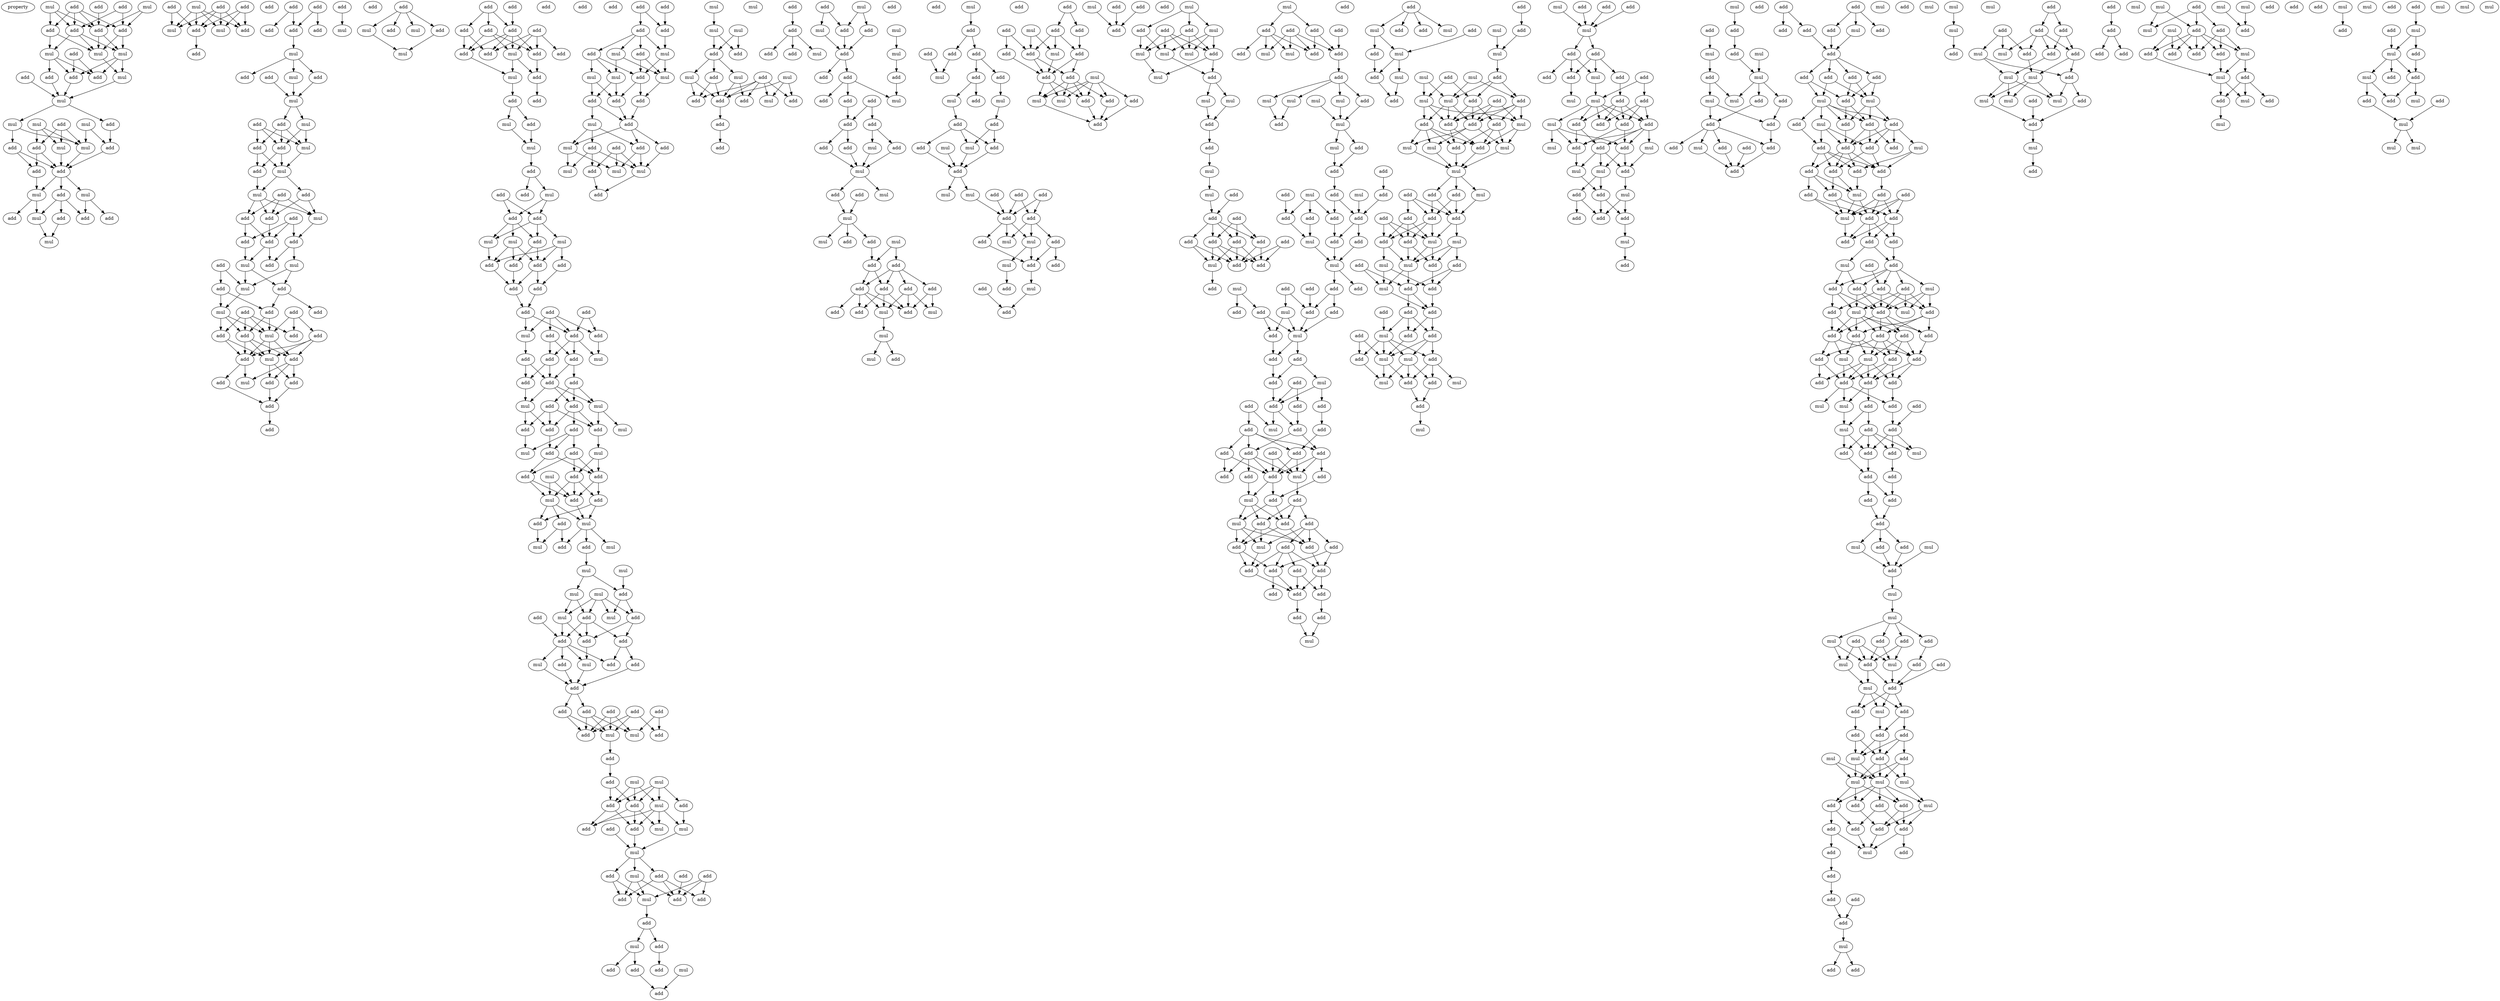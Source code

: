 digraph {
    node [fontcolor=black]
    property [mul=2,lf=1.8]
    0 [ label = add ];
    1 [ label = add ];
    2 [ label = add ];
    3 [ label = mul ];
    4 [ label = mul ];
    5 [ label = add ];
    6 [ label = add ];
    7 [ label = add ];
    8 [ label = add ];
    9 [ label = mul ];
    10 [ label = add ];
    11 [ label = mul ];
    12 [ label = mul ];
    13 [ label = add ];
    14 [ label = add ];
    15 [ label = mul ];
    16 [ label = add ];
    17 [ label = add ];
    18 [ label = mul ];
    19 [ label = mul ];
    20 [ label = mul ];
    21 [ label = add ];
    22 [ label = add ];
    23 [ label = mul ];
    24 [ label = add ];
    25 [ label = mul ];
    26 [ label = add ];
    27 [ label = mul ];
    28 [ label = add ];
    29 [ label = add ];
    30 [ label = add ];
    31 [ label = mul ];
    32 [ label = add ];
    33 [ label = mul ];
    34 [ label = mul ];
    35 [ label = add ];
    36 [ label = add ];
    37 [ label = add ];
    38 [ label = add ];
    39 [ label = mul ];
    40 [ label = mul ];
    41 [ label = add ];
    42 [ label = add ];
    43 [ label = add ];
    44 [ label = add ];
    45 [ label = add ];
    46 [ label = mul ];
    47 [ label = mul ];
    48 [ label = add ];
    49 [ label = add ];
    50 [ label = add ];
    51 [ label = add ];
    52 [ label = add ];
    53 [ label = add ];
    54 [ label = mul ];
    55 [ label = add ];
    56 [ label = add ];
    57 [ label = mul ];
    58 [ label = add ];
    59 [ label = add ];
    60 [ label = add ];
    61 [ label = mul ];
    62 [ label = add ];
    63 [ label = mul ];
    64 [ label = mul ];
    65 [ label = add ];
    66 [ label = add ];
    67 [ label = add ];
    68 [ label = add ];
    69 [ label = mul ];
    70 [ label = mul ];
    71 [ label = add ];
    72 [ label = mul ];
    73 [ label = add ];
    74 [ label = add ];
    75 [ label = add ];
    76 [ label = mul ];
    77 [ label = add ];
    78 [ label = add ];
    79 [ label = add ];
    80 [ label = add ];
    81 [ label = add ];
    82 [ label = mul ];
    83 [ label = mul ];
    84 [ label = add ];
    85 [ label = add ];
    86 [ label = mul ];
    87 [ label = add ];
    88 [ label = add ];
    89 [ label = add ];
    90 [ label = add ];
    91 [ label = add ];
    92 [ label = mul ];
    93 [ label = add ];
    94 [ label = add ];
    95 [ label = add ];
    96 [ label = add ];
    97 [ label = mul ];
    98 [ label = add ];
    99 [ label = mul ];
    100 [ label = add ];
    101 [ label = add ];
    102 [ label = add ];
    103 [ label = add ];
    104 [ label = add ];
    105 [ label = mul ];
    106 [ label = add ];
    107 [ label = add ];
    108 [ label = mul ];
    109 [ label = add ];
    110 [ label = add ];
    111 [ label = mul ];
    112 [ label = add ];
    113 [ label = mul ];
    114 [ label = add ];
    115 [ label = add ];
    116 [ label = add ];
    117 [ label = add ];
    118 [ label = add ];
    119 [ label = add ];
    120 [ label = mul ];
    121 [ label = add ];
    122 [ label = add ];
    123 [ label = add ];
    124 [ label = add ];
    125 [ label = add ];
    126 [ label = mul ];
    127 [ label = add ];
    128 [ label = add ];
    129 [ label = mul ];
    130 [ label = add ];
    131 [ label = mul ];
    132 [ label = add ];
    133 [ label = add ];
    134 [ label = add ];
    135 [ label = mul ];
    136 [ label = add ];
    137 [ label = add ];
    138 [ label = add ];
    139 [ label = mul ];
    140 [ label = mul ];
    141 [ label = add ];
    142 [ label = mul ];
    143 [ label = add ];
    144 [ label = add ];
    145 [ label = add ];
    146 [ label = add ];
    147 [ label = add ];
    148 [ label = add ];
    149 [ label = add ];
    150 [ label = add ];
    151 [ label = add ];
    152 [ label = add ];
    153 [ label = add ];
    154 [ label = mul ];
    155 [ label = add ];
    156 [ label = add ];
    157 [ label = add ];
    158 [ label = add ];
    159 [ label = mul ];
    160 [ label = add ];
    161 [ label = add ];
    162 [ label = add ];
    163 [ label = add ];
    164 [ label = mul ];
    165 [ label = add ];
    166 [ label = mul ];
    167 [ label = add ];
    168 [ label = mul ];
    169 [ label = add ];
    170 [ label = add ];
    171 [ label = add ];
    172 [ label = add ];
    173 [ label = mul ];
    174 [ label = add ];
    175 [ label = mul ];
    176 [ label = add ];
    177 [ label = add ];
    178 [ label = add ];
    179 [ label = mul ];
    180 [ label = mul ];
    181 [ label = add ];
    182 [ label = add ];
    183 [ label = add ];
    184 [ label = mul ];
    185 [ label = add ];
    186 [ label = add ];
    187 [ label = mul ];
    188 [ label = mul ];
    189 [ label = add ];
    190 [ label = mul ];
    191 [ label = mul ];
    192 [ label = mul ];
    193 [ label = mul ];
    194 [ label = add ];
    195 [ label = add ];
    196 [ label = add ];
    197 [ label = mul ];
    198 [ label = mul ];
    199 [ label = add ];
    200 [ label = add ];
    201 [ label = add ];
    202 [ label = add ];
    203 [ label = add ];
    204 [ label = add ];
    205 [ label = mul ];
    206 [ label = add ];
    207 [ label = mul ];
    208 [ label = add ];
    209 [ label = add ];
    210 [ label = add ];
    211 [ label = add ];
    212 [ label = add ];
    213 [ label = add ];
    214 [ label = add ];
    215 [ label = mul ];
    216 [ label = add ];
    217 [ label = mul ];
    218 [ label = add ];
    219 [ label = add ];
    220 [ label = mul ];
    221 [ label = mul ];
    222 [ label = mul ];
    223 [ label = add ];
    224 [ label = add ];
    225 [ label = add ];
    226 [ label = add ];
    227 [ label = mul ];
    228 [ label = add ];
    229 [ label = mul ];
    230 [ label = add ];
    231 [ label = mul ];
    232 [ label = add ];
    233 [ label = add ];
    234 [ label = mul ];
    235 [ label = add ];
    236 [ label = add ];
    237 [ label = mul ];
    238 [ label = add ];
    239 [ label = add ];
    240 [ label = add ];
    241 [ label = add ];
    242 [ label = add ];
    243 [ label = mul ];
    244 [ label = add ];
    245 [ label = add ];
    246 [ label = mul ];
    247 [ label = add ];
    248 [ label = add ];
    249 [ label = add ];
    250 [ label = add ];
    251 [ label = add ];
    252 [ label = add ];
    253 [ label = add ];
    254 [ label = add ];
    255 [ label = mul ];
    256 [ label = add ];
    257 [ label = add ];
    258 [ label = mul ];
    259 [ label = add ];
    260 [ label = mul ];
    261 [ label = mul ];
    262 [ label = mul ];
    263 [ label = add ];
    264 [ label = add ];
    265 [ label = add ];
    266 [ label = mul ];
    267 [ label = add ];
    268 [ label = add ];
    269 [ label = add ];
    270 [ label = mul ];
    271 [ label = add ];
    272 [ label = add ];
    273 [ label = add ];
    274 [ label = mul ];
    275 [ label = mul ];
    276 [ label = mul ];
    277 [ label = add ];
    278 [ label = mul ];
    279 [ label = mul ];
    280 [ label = mul ];
    281 [ label = mul ];
    282 [ label = add ];
    283 [ label = add ];
    284 [ label = add ];
    285 [ label = mul ];
    286 [ label = add ];
    287 [ label = mul ];
    288 [ label = mul ];
    289 [ label = mul ];
    290 [ label = add ];
    291 [ label = add ];
    292 [ label = add ];
    293 [ label = add ];
    294 [ label = add ];
    295 [ label = add ];
    296 [ label = add ];
    297 [ label = add ];
    298 [ label = add ];
    299 [ label = add ];
    300 [ label = mul ];
    301 [ label = mul ];
    302 [ label = add ];
    303 [ label = add ];
    304 [ label = add ];
    305 [ label = mul ];
    306 [ label = add ];
    307 [ label = mul ];
    308 [ label = add ];
    309 [ label = mul ];
    310 [ label = add ];
    311 [ label = add ];
    312 [ label = add ];
    313 [ label = mul ];
    314 [ label = add ];
    315 [ label = add ];
    316 [ label = add ];
    317 [ label = add ];
    318 [ label = add ];
    319 [ label = add ];
    320 [ label = mul ];
    321 [ label = add ];
    322 [ label = add ];
    323 [ label = mul ];
    324 [ label = add ];
    325 [ label = mul ];
    326 [ label = add ];
    327 [ label = add ];
    328 [ label = mul ];
    329 [ label = mul ];
    330 [ label = mul ];
    331 [ label = add ];
    332 [ label = add ];
    333 [ label = add ];
    334 [ label = add ];
    335 [ label = add ];
    336 [ label = add ];
    337 [ label = add ];
    338 [ label = add ];
    339 [ label = add ];
    340 [ label = mul ];
    341 [ label = add ];
    342 [ label = mul ];
    343 [ label = add ];
    344 [ label = mul ];
    345 [ label = mul ];
    346 [ label = add ];
    347 [ label = mul ];
    348 [ label = add ];
    349 [ label = add ];
    350 [ label = add ];
    351 [ label = add ];
    352 [ label = mul ];
    353 [ label = add ];
    354 [ label = add ];
    355 [ label = add ];
    356 [ label = mul ];
    357 [ label = mul ];
    358 [ label = add ];
    359 [ label = add ];
    360 [ label = mul ];
    361 [ label = add ];
    362 [ label = mul ];
    363 [ label = add ];
    364 [ label = add ];
    365 [ label = add ];
    366 [ label = mul ];
    367 [ label = add ];
    368 [ label = mul ];
    369 [ label = add ];
    370 [ label = add ];
    371 [ label = add ];
    372 [ label = add ];
    373 [ label = add ];
    374 [ label = add ];
    375 [ label = mul ];
    376 [ label = mul ];
    377 [ label = add ];
    378 [ label = mul ];
    379 [ label = add ];
    380 [ label = add ];
    381 [ label = add ];
    382 [ label = mul ];
    383 [ label = add ];
    384 [ label = add ];
    385 [ label = mul ];
    386 [ label = add ];
    387 [ label = add ];
    388 [ label = add ];
    389 [ label = add ];
    390 [ label = add ];
    391 [ label = add ];
    392 [ label = mul ];
    393 [ label = mul ];
    394 [ label = add ];
    395 [ label = add ];
    396 [ label = mul ];
    397 [ label = add ];
    398 [ label = add ];
    399 [ label = add ];
    400 [ label = mul ];
    401 [ label = add ];
    402 [ label = mul ];
    403 [ label = add ];
    404 [ label = add ];
    405 [ label = add ];
    406 [ label = add ];
    407 [ label = mul ];
    408 [ label = mul ];
    409 [ label = add ];
    410 [ label = add ];
    411 [ label = add ];
    412 [ label = mul ];
    413 [ label = add ];
    414 [ label = mul ];
    415 [ label = mul ];
    416 [ label = mul ];
    417 [ label = add ];
    418 [ label = mul ];
    419 [ label = mul ];
    420 [ label = add ];
    421 [ label = add ];
    422 [ label = mul ];
    423 [ label = mul ];
    424 [ label = add ];
    425 [ label = add ];
    426 [ label = add ];
    427 [ label = add ];
    428 [ label = add ];
    429 [ label = add ];
    430 [ label = add ];
    431 [ label = add ];
    432 [ label = mul ];
    433 [ label = add ];
    434 [ label = add ];
    435 [ label = add ];
    436 [ label = mul ];
    437 [ label = add ];
    438 [ label = add ];
    439 [ label = add ];
    440 [ label = add ];
    441 [ label = add ];
    442 [ label = add ];
    443 [ label = mul ];
    444 [ label = mul ];
    445 [ label = add ];
    446 [ label = add ];
    447 [ label = mul ];
    448 [ label = mul ];
    449 [ label = mul ];
    450 [ label = add ];
    451 [ label = mul ];
    452 [ label = mul ];
    453 [ label = add ];
    454 [ label = mul ];
    455 [ label = add ];
    456 [ label = add ];
    457 [ label = add ];
    458 [ label = mul ];
    459 [ label = add ];
    460 [ label = add ];
    461 [ label = mul ];
    462 [ label = add ];
    463 [ label = add ];
    464 [ label = add ];
    465 [ label = add ];
    466 [ label = add ];
    467 [ label = mul ];
    468 [ label = add ];
    469 [ label = add ];
    470 [ label = mul ];
    471 [ label = add ];
    472 [ label = add ];
    473 [ label = add ];
    474 [ label = mul ];
    475 [ label = add ];
    476 [ label = add ];
    477 [ label = add ];
    478 [ label = mul ];
    479 [ label = add ];
    480 [ label = add ];
    481 [ label = mul ];
    482 [ label = add ];
    483 [ label = add ];
    484 [ label = add ];
    485 [ label = add ];
    486 [ label = add ];
    487 [ label = mul ];
    488 [ label = add ];
    489 [ label = add ];
    490 [ label = add ];
    491 [ label = add ];
    492 [ label = mul ];
    493 [ label = add ];
    494 [ label = add ];
    495 [ label = add ];
    496 [ label = add ];
    497 [ label = add ];
    498 [ label = add ];
    499 [ label = add ];
    500 [ label = add ];
    501 [ label = add ];
    502 [ label = add ];
    503 [ label = add ];
    504 [ label = mul ];
    505 [ label = add ];
    506 [ label = add ];
    507 [ label = add ];
    508 [ label = mul ];
    509 [ label = add ];
    510 [ label = add ];
    511 [ label = add ];
    512 [ label = mul ];
    513 [ label = add ];
    514 [ label = add ];
    515 [ label = add ];
    516 [ label = mul ];
    517 [ label = add ];
    518 [ label = add ];
    519 [ label = add ];
    520 [ label = add ];
    521 [ label = add ];
    522 [ label = add ];
    523 [ label = add ];
    524 [ label = add ];
    525 [ label = add ];
    526 [ label = add ];
    527 [ label = mul ];
    528 [ label = add ];
    529 [ label = add ];
    530 [ label = mul ];
    531 [ label = add ];
    532 [ label = add ];
    533 [ label = add ];
    534 [ label = mul ];
    535 [ label = add ];
    536 [ label = mul ];
    537 [ label = mul ];
    538 [ label = add ];
    539 [ label = add ];
    540 [ label = mul ];
    541 [ label = add ];
    542 [ label = add ];
    543 [ label = mul ];
    544 [ label = add ];
    545 [ label = mul ];
    546 [ label = add ];
    547 [ label = mul ];
    548 [ label = add ];
    549 [ label = mul ];
    550 [ label = add ];
    551 [ label = mul ];
    552 [ label = add ];
    553 [ label = add ];
    554 [ label = add ];
    555 [ label = add ];
    556 [ label = mul ];
    557 [ label = add ];
    558 [ label = add ];
    559 [ label = mul ];
    560 [ label = mul ];
    561 [ label = add ];
    562 [ label = mul ];
    563 [ label = mul ];
    564 [ label = add ];
    565 [ label = add ];
    566 [ label = add ];
    567 [ label = mul ];
    568 [ label = add ];
    569 [ label = add ];
    570 [ label = add ];
    571 [ label = add ];
    572 [ label = mul ];
    573 [ label = mul ];
    574 [ label = add ];
    575 [ label = add ];
    576 [ label = add ];
    577 [ label = add ];
    578 [ label = mul ];
    579 [ label = add ];
    580 [ label = mul ];
    581 [ label = add ];
    582 [ label = add ];
    583 [ label = mul ];
    584 [ label = add ];
    585 [ label = add ];
    586 [ label = add ];
    587 [ label = add ];
    588 [ label = add ];
    589 [ label = add ];
    590 [ label = mul ];
    591 [ label = add ];
    592 [ label = add ];
    593 [ label = mul ];
    594 [ label = mul ];
    595 [ label = add ];
    596 [ label = mul ];
    597 [ label = mul ];
    598 [ label = add ];
    599 [ label = add ];
    600 [ label = mul ];
    601 [ label = add ];
    602 [ label = mul ];
    603 [ label = add ];
    604 [ label = add ];
    605 [ label = mul ];
    606 [ label = add ];
    607 [ label = add ];
    608 [ label = add ];
    609 [ label = add ];
    610 [ label = mul ];
    611 [ label = add ];
    612 [ label = add ];
    613 [ label = add ];
    614 [ label = mul ];
    615 [ label = add ];
    616 [ label = mul ];
    617 [ label = mul ];
    618 [ label = add ];
    619 [ label = add ];
    620 [ label = add ];
    621 [ label = add ];
    622 [ label = mul ];
    623 [ label = add ];
    624 [ label = add ];
    625 [ label = mul ];
    626 [ label = add ];
    627 [ label = mul ];
    628 [ label = mul ];
    629 [ label = add ];
    630 [ label = add ];
    631 [ label = mul ];
    632 [ label = add ];
    633 [ label = add ];
    634 [ label = add ];
    635 [ label = add ];
    636 [ label = mul ];
    637 [ label = mul ];
    638 [ label = add ];
    639 [ label = add ];
    640 [ label = add ];
    641 [ label = mul ];
    642 [ label = add ];
    643 [ label = mul ];
    644 [ label = add ];
    645 [ label = mul ];
    646 [ label = add ];
    647 [ label = mul ];
    648 [ label = mul ];
    649 [ label = add ];
    650 [ label = add ];
    651 [ label = add ];
    652 [ label = add ];
    653 [ label = mul ];
    654 [ label = add ];
    655 [ label = add ];
    656 [ label = add ];
    657 [ label = add ];
    658 [ label = add ];
    659 [ label = add ];
    660 [ label = add ];
    661 [ label = add ];
    662 [ label = add ];
    663 [ label = mul ];
    664 [ label = add ];
    665 [ label = add ];
    666 [ label = add ];
    667 [ label = add ];
    668 [ label = add ];
    669 [ label = add ];
    670 [ label = add ];
    671 [ label = mul ];
    672 [ label = add ];
    673 [ label = mul ];
    674 [ label = mul ];
    675 [ label = add ];
    676 [ label = add ];
    677 [ label = add ];
    678 [ label = add ];
    679 [ label = add ];
    680 [ label = add ];
    681 [ label = add ];
    682 [ label = mul ];
    683 [ label = add ];
    684 [ label = add ];
    685 [ label = add ];
    686 [ label = add ];
    687 [ label = add ];
    688 [ label = add ];
    689 [ label = add ];
    690 [ label = mul ];
    691 [ label = add ];
    692 [ label = add ];
    693 [ label = add ];
    694 [ label = mul ];
    695 [ label = add ];
    696 [ label = add ];
    697 [ label = add ];
    698 [ label = add ];
    699 [ label = add ];
    700 [ label = mul ];
    701 [ label = add ];
    702 [ label = add ];
    703 [ label = add ];
    704 [ label = mul ];
    705 [ label = add ];
    706 [ label = add ];
    707 [ label = mul ];
    708 [ label = add ];
    709 [ label = add ];
    710 [ label = mul ];
    711 [ label = add ];
    712 [ label = add ];
    713 [ label = add ];
    714 [ label = add ];
    715 [ label = add ];
    716 [ label = add ];
    717 [ label = mul ];
    718 [ label = mul ];
    719 [ label = add ];
    720 [ label = add ];
    721 [ label = add ];
    722 [ label = add ];
    723 [ label = add ];
    724 [ label = add ];
    725 [ label = add ];
    726 [ label = add ];
    727 [ label = add ];
    728 [ label = mul ];
    729 [ label = mul ];
    730 [ label = add ];
    731 [ label = add ];
    732 [ label = mul ];
    733 [ label = add ];
    734 [ label = mul ];
    735 [ label = add ];
    736 [ label = add ];
    737 [ label = add ];
    738 [ label = mul ];
    739 [ label = add ];
    740 [ label = add ];
    741 [ label = add ];
    742 [ label = add ];
    743 [ label = add ];
    744 [ label = add ];
    745 [ label = mul ];
    746 [ label = mul ];
    747 [ label = add ];
    748 [ label = add ];
    749 [ label = mul ];
    750 [ label = add ];
    751 [ label = mul ];
    752 [ label = add ];
    753 [ label = add ];
    754 [ label = add ];
    755 [ label = add ];
    756 [ label = mul ];
    757 [ label = add ];
    758 [ label = mul ];
    759 [ label = add ];
    760 [ label = add ];
    761 [ label = mul ];
    762 [ label = add ];
    763 [ label = mul ];
    764 [ label = add ];
    765 [ label = mul ];
    766 [ label = add ];
    767 [ label = add ];
    768 [ label = add ];
    769 [ label = add ];
    770 [ label = mul ];
    771 [ label = mul ];
    772 [ label = add ];
    773 [ label = add ];
    774 [ label = mul ];
    775 [ label = mul ];
    776 [ label = mul ];
    777 [ label = add ];
    778 [ label = add ];
    779 [ label = mul ];
    780 [ label = add ];
    781 [ label = add ];
    782 [ label = add ];
    783 [ label = add ];
    784 [ label = add ];
    785 [ label = add ];
    786 [ label = mul ];
    787 [ label = add ];
    788 [ label = add ];
    789 [ label = add ];
    790 [ label = add ];
    791 [ label = mul ];
    792 [ label = add ];
    793 [ label = mul ];
    794 [ label = add ];
    795 [ label = mul ];
    796 [ label = mul ];
    797 [ label = add ];
    798 [ label = mul ];
    799 [ label = add ];
    800 [ label = add ];
    801 [ label = add ];
    802 [ label = add ];
    803 [ label = add ];
    804 [ label = add ];
    805 [ label = add ];
    806 [ label = mul ];
    807 [ label = add ];
    808 [ label = mul ];
    809 [ label = add ];
    810 [ label = mul ];
    811 [ label = mul ];
    812 [ label = add ];
    813 [ label = add ];
    814 [ label = add ];
    815 [ label = mul ];
    816 [ label = mul ];
    817 [ label = mul ];
    818 [ label = add ];
    819 [ label = mul ];
    820 [ label = add ];
    821 [ label = add ];
    822 [ label = add ];
    823 [ label = add ];
    824 [ label = add ];
    825 [ label = mul ];
    826 [ label = mul ];
    827 [ label = add ];
    828 [ label = add ];
    829 [ label = mul ];
    830 [ label = mul ];
    831 [ label = add ];
    832 [ label = add ];
    833 [ label = add ];
    834 [ label = add ];
    835 [ label = mul ];
    836 [ label = add ];
    837 [ label = add ];
    838 [ label = mul ];
    839 [ label = mul ];
    840 [ label = mul ];
    841 [ label = add ];
    842 [ label = mul ];
    843 [ label = add ];
    844 [ label = mul ];
    845 [ label = add ];
    846 [ label = add ];
    847 [ label = add ];
    848 [ label = add ];
    849 [ label = mul ];
    850 [ label = add ];
    851 [ label = mul ];
    852 [ label = add ];
    853 [ label = add ];
    854 [ label = mul ];
    855 [ label = mul ];
    856 [ label = add ];
    857 [ label = mul ];
    858 [ label = add ];
    859 [ label = mul ];
    860 [ label = add ];
    861 [ label = add ];
    862 [ label = mul ];
    863 [ label = add ];
    864 [ label = add ];
    865 [ label = add ];
    866 [ label = mul ];
    867 [ label = mul ];
    868 [ label = mul ];
    869 [ label = mul ];
    870 [ label = mul ];
    0 -> 5 [ name = 0 ];
    0 -> 7 [ name = 1 ];
    1 -> 5 [ name = 2 ];
    1 -> 6 [ name = 3 ];
    1 -> 7 [ name = 4 ];
    1 -> 8 [ name = 5 ];
    2 -> 8 [ name = 6 ];
    3 -> 7 [ name = 7 ];
    3 -> 8 [ name = 8 ];
    4 -> 5 [ name = 9 ];
    4 -> 6 [ name = 10 ];
    4 -> 8 [ name = 11 ];
    5 -> 9 [ name = 12 ];
    5 -> 11 [ name = 13 ];
    5 -> 12 [ name = 14 ];
    6 -> 9 [ name = 15 ];
    6 -> 12 [ name = 16 ];
    7 -> 11 [ name = 17 ];
    7 -> 12 [ name = 18 ];
    8 -> 11 [ name = 19 ];
    8 -> 12 [ name = 20 ];
    9 -> 13 [ name = 21 ];
    9 -> 16 [ name = 22 ];
    9 -> 17 [ name = 23 ];
    10 -> 13 [ name = 24 ];
    10 -> 16 [ name = 25 ];
    11 -> 13 [ name = 26 ];
    11 -> 15 [ name = 27 ];
    11 -> 16 [ name = 28 ];
    12 -> 15 [ name = 29 ];
    14 -> 18 [ name = 30 ];
    15 -> 18 [ name = 31 ];
    16 -> 18 [ name = 32 ];
    17 -> 18 [ name = 33 ];
    18 -> 19 [ name = 34 ];
    18 -> 21 [ name = 35 ];
    19 -> 25 [ name = 36 ];
    19 -> 28 [ name = 37 ];
    20 -> 25 [ name = 38 ];
    20 -> 26 [ name = 39 ];
    20 -> 27 [ name = 40 ];
    21 -> 24 [ name = 41 ];
    22 -> 25 [ name = 42 ];
    22 -> 26 [ name = 43 ];
    22 -> 27 [ name = 44 ];
    23 -> 24 [ name = 45 ];
    23 -> 25 [ name = 46 ];
    24 -> 30 [ name = 47 ];
    25 -> 30 [ name = 48 ];
    26 -> 29 [ name = 49 ];
    26 -> 30 [ name = 50 ];
    27 -> 30 [ name = 51 ];
    28 -> 29 [ name = 52 ];
    28 -> 30 [ name = 53 ];
    29 -> 33 [ name = 54 ];
    30 -> 31 [ name = 55 ];
    30 -> 32 [ name = 56 ];
    30 -> 33 [ name = 57 ];
    31 -> 35 [ name = 58 ];
    31 -> 36 [ name = 59 ];
    32 -> 34 [ name = 60 ];
    32 -> 36 [ name = 61 ];
    32 -> 37 [ name = 62 ];
    33 -> 34 [ name = 63 ];
    33 -> 38 [ name = 64 ];
    34 -> 39 [ name = 65 ];
    37 -> 39 [ name = 66 ];
    40 -> 44 [ name = 67 ];
    40 -> 46 [ name = 68 ];
    40 -> 47 [ name = 69 ];
    40 -> 48 [ name = 70 ];
    41 -> 44 [ name = 71 ];
    41 -> 46 [ name = 72 ];
    42 -> 44 [ name = 73 ];
    42 -> 46 [ name = 74 ];
    42 -> 47 [ name = 75 ];
    42 -> 48 [ name = 76 ];
    43 -> 44 [ name = 77 ];
    43 -> 47 [ name = 78 ];
    43 -> 48 [ name = 79 ];
    44 -> 49 [ name = 80 ];
    50 -> 53 [ name = 81 ];
    50 -> 56 [ name = 82 ];
    51 -> 53 [ name = 83 ];
    51 -> 55 [ name = 84 ];
    52 -> 54 [ name = 85 ];
    53 -> 57 [ name = 86 ];
    57 -> 58 [ name = 87 ];
    57 -> 61 [ name = 88 ];
    57 -> 62 [ name = 89 ];
    60 -> 63 [ name = 90 ];
    61 -> 63 [ name = 91 ];
    62 -> 63 [ name = 92 ];
    63 -> 64 [ name = 93 ];
    63 -> 66 [ name = 94 ];
    64 -> 68 [ name = 95 ];
    64 -> 69 [ name = 96 ];
    65 -> 67 [ name = 97 ];
    65 -> 68 [ name = 98 ];
    65 -> 69 [ name = 99 ];
    66 -> 67 [ name = 100 ];
    66 -> 68 [ name = 101 ];
    66 -> 69 [ name = 102 ];
    67 -> 70 [ name = 103 ];
    67 -> 71 [ name = 104 ];
    68 -> 70 [ name = 105 ];
    68 -> 71 [ name = 106 ];
    69 -> 70 [ name = 107 ];
    70 -> 72 [ name = 108 ];
    70 -> 73 [ name = 109 ];
    71 -> 72 [ name = 110 ];
    72 -> 75 [ name = 111 ];
    72 -> 76 [ name = 112 ];
    72 -> 77 [ name = 113 ];
    73 -> 76 [ name = 114 ];
    73 -> 77 [ name = 115 ];
    74 -> 75 [ name = 116 ];
    74 -> 76 [ name = 117 ];
    74 -> 77 [ name = 118 ];
    75 -> 79 [ name = 119 ];
    75 -> 80 [ name = 120 ];
    76 -> 81 [ name = 121 ];
    77 -> 79 [ name = 122 ];
    78 -> 79 [ name = 123 ];
    78 -> 80 [ name = 124 ];
    78 -> 81 [ name = 125 ];
    79 -> 82 [ name = 126 ];
    79 -> 84 [ name = 127 ];
    80 -> 82 [ name = 128 ];
    81 -> 83 [ name = 129 ];
    81 -> 84 [ name = 130 ];
    82 -> 86 [ name = 131 ];
    82 -> 87 [ name = 132 ];
    83 -> 86 [ name = 133 ];
    83 -> 87 [ name = 134 ];
    85 -> 86 [ name = 135 ];
    85 -> 88 [ name = 136 ];
    86 -> 92 [ name = 137 ];
    87 -> 89 [ name = 138 ];
    87 -> 91 [ name = 139 ];
    88 -> 91 [ name = 140 ];
    88 -> 92 [ name = 141 ];
    90 -> 94 [ name = 142 ];
    90 -> 95 [ name = 143 ];
    90 -> 97 [ name = 144 ];
    90 -> 98 [ name = 145 ];
    91 -> 97 [ name = 146 ];
    91 -> 98 [ name = 147 ];
    92 -> 94 [ name = 148 ];
    92 -> 97 [ name = 149 ];
    92 -> 98 [ name = 150 ];
    93 -> 95 [ name = 151 ];
    93 -> 96 [ name = 152 ];
    93 -> 97 [ name = 153 ];
    94 -> 99 [ name = 154 ];
    94 -> 101 [ name = 155 ];
    96 -> 99 [ name = 156 ];
    96 -> 100 [ name = 157 ];
    96 -> 101 [ name = 158 ];
    97 -> 99 [ name = 159 ];
    97 -> 100 [ name = 160 ];
    97 -> 101 [ name = 161 ];
    98 -> 99 [ name = 162 ];
    98 -> 100 [ name = 163 ];
    98 -> 101 [ name = 164 ];
    99 -> 103 [ name = 165 ];
    99 -> 104 [ name = 166 ];
    100 -> 103 [ name = 167 ];
    100 -> 104 [ name = 168 ];
    100 -> 105 [ name = 169 ];
    101 -> 102 [ name = 170 ];
    101 -> 105 [ name = 171 ];
    102 -> 106 [ name = 172 ];
    103 -> 106 [ name = 173 ];
    104 -> 106 [ name = 174 ];
    106 -> 109 [ name = 175 ];
    107 -> 108 [ name = 176 ];
    107 -> 110 [ name = 177 ];
    107 -> 111 [ name = 178 ];
    107 -> 112 [ name = 179 ];
    108 -> 113 [ name = 180 ];
    112 -> 113 [ name = 181 ];
    114 -> 116 [ name = 182 ];
    114 -> 117 [ name = 183 ];
    114 -> 119 [ name = 184 ];
    115 -> 117 [ name = 185 ];
    116 -> 122 [ name = 186 ];
    116 -> 123 [ name = 187 ];
    117 -> 120 [ name = 188 ];
    117 -> 122 [ name = 189 ];
    117 -> 123 [ name = 190 ];
    117 -> 124 [ name = 191 ];
    118 -> 120 [ name = 192 ];
    118 -> 121 [ name = 193 ];
    118 -> 122 [ name = 194 ];
    118 -> 124 [ name = 195 ];
    119 -> 120 [ name = 196 ];
    119 -> 123 [ name = 197 ];
    119 -> 124 [ name = 198 ];
    120 -> 125 [ name = 199 ];
    120 -> 126 [ name = 200 ];
    123 -> 126 [ name = 201 ];
    124 -> 125 [ name = 202 ];
    125 -> 127 [ name = 203 ];
    126 -> 128 [ name = 204 ];
    128 -> 129 [ name = 205 ];
    128 -> 130 [ name = 206 ];
    129 -> 131 [ name = 207 ];
    130 -> 131 [ name = 208 ];
    131 -> 132 [ name = 209 ];
    132 -> 133 [ name = 210 ];
    132 -> 135 [ name = 211 ];
    134 -> 137 [ name = 212 ];
    134 -> 138 [ name = 213 ];
    135 -> 137 [ name = 214 ];
    135 -> 138 [ name = 215 ];
    137 -> 139 [ name = 216 ];
    137 -> 141 [ name = 217 ];
    137 -> 142 [ name = 218 ];
    138 -> 140 [ name = 219 ];
    138 -> 141 [ name = 220 ];
    138 -> 142 [ name = 221 ];
    139 -> 143 [ name = 222 ];
    139 -> 144 [ name = 223 ];
    139 -> 145 [ name = 224 ];
    140 -> 143 [ name = 225 ];
    140 -> 145 [ name = 226 ];
    140 -> 146 [ name = 227 ];
    141 -> 143 [ name = 228 ];
    141 -> 144 [ name = 229 ];
    142 -> 145 [ name = 230 ];
    143 -> 147 [ name = 231 ];
    143 -> 148 [ name = 232 ];
    144 -> 147 [ name = 233 ];
    145 -> 147 [ name = 234 ];
    146 -> 148 [ name = 235 ];
    147 -> 150 [ name = 236 ];
    148 -> 150 [ name = 237 ];
    149 -> 152 [ name = 238 ];
    149 -> 153 [ name = 239 ];
    149 -> 154 [ name = 240 ];
    149 -> 155 [ name = 241 ];
    150 -> 154 [ name = 242 ];
    150 -> 155 [ name = 243 ];
    151 -> 152 [ name = 244 ];
    151 -> 155 [ name = 245 ];
    152 -> 159 [ name = 246 ];
    153 -> 156 [ name = 247 ];
    153 -> 158 [ name = 248 ];
    154 -> 157 [ name = 249 ];
    155 -> 156 [ name = 250 ];
    155 -> 158 [ name = 251 ];
    155 -> 159 [ name = 252 ];
    156 -> 161 [ name = 253 ];
    156 -> 162 [ name = 254 ];
    157 -> 161 [ name = 255 ];
    157 -> 162 [ name = 256 ];
    158 -> 160 [ name = 257 ];
    158 -> 162 [ name = 258 ];
    160 -> 163 [ name = 259 ];
    160 -> 165 [ name = 260 ];
    160 -> 166 [ name = 261 ];
    161 -> 164 [ name = 262 ];
    162 -> 163 [ name = 263 ];
    162 -> 164 [ name = 264 ];
    162 -> 166 [ name = 265 ];
    163 -> 167 [ name = 266 ];
    163 -> 169 [ name = 267 ];
    163 -> 170 [ name = 268 ];
    164 -> 169 [ name = 269 ];
    164 -> 171 [ name = 270 ];
    165 -> 169 [ name = 271 ];
    165 -> 170 [ name = 272 ];
    165 -> 171 [ name = 273 ];
    166 -> 168 [ name = 274 ];
    166 -> 170 [ name = 275 ];
    167 -> 172 [ name = 276 ];
    167 -> 173 [ name = 277 ];
    167 -> 174 [ name = 278 ];
    169 -> 174 [ name = 279 ];
    170 -> 175 [ name = 280 ];
    171 -> 173 [ name = 281 ];
    172 -> 176 [ name = 282 ];
    172 -> 177 [ name = 283 ];
    172 -> 178 [ name = 284 ];
    174 -> 176 [ name = 285 ];
    174 -> 178 [ name = 286 ];
    175 -> 176 [ name = 287 ];
    175 -> 177 [ name = 288 ];
    176 -> 181 [ name = 289 ];
    176 -> 182 [ name = 290 ];
    177 -> 180 [ name = 291 ];
    177 -> 181 [ name = 292 ];
    177 -> 182 [ name = 293 ];
    178 -> 180 [ name = 294 ];
    178 -> 182 [ name = 295 ];
    179 -> 180 [ name = 296 ];
    179 -> 182 [ name = 297 ];
    180 -> 183 [ name = 298 ];
    180 -> 184 [ name = 299 ];
    180 -> 185 [ name = 300 ];
    181 -> 184 [ name = 301 ];
    181 -> 185 [ name = 302 ];
    182 -> 184 [ name = 303 ];
    183 -> 186 [ name = 304 ];
    183 -> 188 [ name = 305 ];
    184 -> 186 [ name = 306 ];
    184 -> 187 [ name = 307 ];
    184 -> 189 [ name = 308 ];
    185 -> 188 [ name = 309 ];
    189 -> 191 [ name = 310 ];
    190 -> 194 [ name = 311 ];
    191 -> 193 [ name = 312 ];
    191 -> 194 [ name = 313 ];
    192 -> 195 [ name = 314 ];
    192 -> 197 [ name = 315 ];
    192 -> 198 [ name = 316 ];
    192 -> 199 [ name = 317 ];
    193 -> 195 [ name = 318 ];
    193 -> 198 [ name = 319 ];
    194 -> 197 [ name = 320 ];
    194 -> 199 [ name = 321 ];
    195 -> 200 [ name = 322 ];
    195 -> 201 [ name = 323 ];
    195 -> 202 [ name = 324 ];
    196 -> 202 [ name = 325 ];
    198 -> 201 [ name = 326 ];
    198 -> 202 [ name = 327 ];
    199 -> 200 [ name = 328 ];
    199 -> 201 [ name = 329 ];
    200 -> 203 [ name = 330 ];
    200 -> 206 [ name = 331 ];
    201 -> 207 [ name = 332 ];
    202 -> 204 [ name = 333 ];
    202 -> 205 [ name = 334 ];
    202 -> 206 [ name = 335 ];
    202 -> 207 [ name = 336 ];
    203 -> 208 [ name = 337 ];
    204 -> 208 [ name = 338 ];
    205 -> 208 [ name = 339 ];
    207 -> 208 [ name = 340 ];
    208 -> 210 [ name = 341 ];
    208 -> 212 [ name = 342 ];
    209 -> 214 [ name = 343 ];
    209 -> 216 [ name = 344 ];
    209 -> 217 [ name = 345 ];
    210 -> 214 [ name = 346 ];
    210 -> 217 [ name = 347 ];
    211 -> 215 [ name = 348 ];
    211 -> 216 [ name = 349 ];
    212 -> 214 [ name = 350 ];
    212 -> 215 [ name = 351 ];
    212 -> 217 [ name = 352 ];
    213 -> 214 [ name = 353 ];
    213 -> 215 [ name = 354 ];
    213 -> 217 [ name = 355 ];
    217 -> 218 [ name = 356 ];
    218 -> 219 [ name = 357 ];
    219 -> 224 [ name = 358 ];
    219 -> 225 [ name = 359 ];
    220 -> 222 [ name = 360 ];
    220 -> 223 [ name = 361 ];
    220 -> 224 [ name = 362 ];
    220 -> 225 [ name = 363 ];
    221 -> 222 [ name = 364 ];
    221 -> 224 [ name = 365 ];
    221 -> 225 [ name = 366 ];
    222 -> 226 [ name = 367 ];
    222 -> 227 [ name = 368 ];
    222 -> 228 [ name = 369 ];
    222 -> 229 [ name = 370 ];
    223 -> 227 [ name = 371 ];
    224 -> 226 [ name = 372 ];
    224 -> 228 [ name = 373 ];
    224 -> 229 [ name = 374 ];
    225 -> 226 [ name = 375 ];
    225 -> 228 [ name = 376 ];
    226 -> 231 [ name = 377 ];
    227 -> 231 [ name = 378 ];
    230 -> 231 [ name = 379 ];
    231 -> 232 [ name = 380 ];
    231 -> 234 [ name = 381 ];
    231 -> 235 [ name = 382 ];
    232 -> 237 [ name = 383 ];
    232 -> 239 [ name = 384 ];
    233 -> 238 [ name = 385 ];
    234 -> 237 [ name = 386 ];
    234 -> 238 [ name = 387 ];
    234 -> 239 [ name = 388 ];
    235 -> 238 [ name = 389 ];
    235 -> 239 [ name = 390 ];
    235 -> 240 [ name = 391 ];
    236 -> 237 [ name = 392 ];
    236 -> 238 [ name = 393 ];
    236 -> 240 [ name = 394 ];
    237 -> 242 [ name = 395 ];
    242 -> 243 [ name = 396 ];
    242 -> 244 [ name = 397 ];
    243 -> 247 [ name = 398 ];
    243 -> 248 [ name = 399 ];
    244 -> 245 [ name = 400 ];
    246 -> 249 [ name = 401 ];
    248 -> 249 [ name = 402 ];
    251 -> 253 [ name = 403 ];
    251 -> 254 [ name = 404 ];
    252 -> 253 [ name = 405 ];
    253 -> 255 [ name = 406 ];
    254 -> 255 [ name = 407 ];
    254 -> 256 [ name = 408 ];
    254 -> 257 [ name = 409 ];
    254 -> 258 [ name = 410 ];
    255 -> 259 [ name = 411 ];
    255 -> 260 [ name = 412 ];
    256 -> 259 [ name = 413 ];
    256 -> 260 [ name = 414 ];
    257 -> 259 [ name = 415 ];
    257 -> 261 [ name = 416 ];
    257 -> 262 [ name = 417 ];
    258 -> 260 [ name = 418 ];
    258 -> 261 [ name = 419 ];
    259 -> 263 [ name = 420 ];
    259 -> 264 [ name = 421 ];
    260 -> 264 [ name = 422 ];
    261 -> 263 [ name = 423 ];
    261 -> 265 [ name = 424 ];
    262 -> 263 [ name = 425 ];
    262 -> 265 [ name = 426 ];
    263 -> 267 [ name = 427 ];
    264 -> 267 [ name = 428 ];
    265 -> 266 [ name = 429 ];
    265 -> 267 [ name = 430 ];
    266 -> 268 [ name = 431 ];
    266 -> 270 [ name = 432 ];
    266 -> 271 [ name = 433 ];
    267 -> 268 [ name = 434 ];
    267 -> 270 [ name = 435 ];
    267 -> 272 [ name = 436 ];
    268 -> 275 [ name = 437 ];
    268 -> 276 [ name = 438 ];
    269 -> 273 [ name = 439 ];
    269 -> 275 [ name = 440 ];
    269 -> 276 [ name = 441 ];
    270 -> 274 [ name = 442 ];
    270 -> 276 [ name = 443 ];
    271 -> 273 [ name = 444 ];
    271 -> 274 [ name = 445 ];
    271 -> 275 [ name = 446 ];
    272 -> 275 [ name = 447 ];
    273 -> 277 [ name = 448 ];
    275 -> 277 [ name = 449 ];
    278 -> 279 [ name = 450 ];
    279 -> 282 [ name = 451 ];
    279 -> 283 [ name = 452 ];
    280 -> 282 [ name = 453 ];
    280 -> 283 [ name = 454 ];
    282 -> 284 [ name = 455 ];
    282 -> 285 [ name = 456 ];
    282 -> 288 [ name = 457 ];
    284 -> 290 [ name = 458 ];
    284 -> 293 [ name = 459 ];
    285 -> 292 [ name = 460 ];
    285 -> 293 [ name = 461 ];
    286 -> 289 [ name = 462 ];
    286 -> 290 [ name = 463 ];
    286 -> 291 [ name = 464 ];
    286 -> 292 [ name = 465 ];
    286 -> 293 [ name = 466 ];
    287 -> 289 [ name = 467 ];
    287 -> 291 [ name = 468 ];
    287 -> 293 [ name = 469 ];
    288 -> 290 [ name = 470 ];
    288 -> 293 [ name = 471 ];
    293 -> 294 [ name = 472 ];
    294 -> 295 [ name = 473 ];
    296 -> 297 [ name = 474 ];
    297 -> 298 [ name = 475 ];
    297 -> 299 [ name = 476 ];
    297 -> 300 [ name = 477 ];
    301 -> 303 [ name = 478 ];
    301 -> 304 [ name = 479 ];
    302 -> 304 [ name = 480 ];
    302 -> 305 [ name = 481 ];
    303 -> 308 [ name = 482 ];
    304 -> 308 [ name = 483 ];
    305 -> 308 [ name = 484 ];
    307 -> 309 [ name = 485 ];
    308 -> 311 [ name = 486 ];
    308 -> 312 [ name = 487 ];
    309 -> 310 [ name = 488 ];
    310 -> 313 [ name = 489 ];
    312 -> 313 [ name = 490 ];
    312 -> 314 [ name = 491 ];
    312 -> 315 [ name = 492 ];
    314 -> 317 [ name = 493 ];
    316 -> 317 [ name = 494 ];
    316 -> 318 [ name = 495 ];
    317 -> 319 [ name = 496 ];
    317 -> 321 [ name = 497 ];
    318 -> 320 [ name = 498 ];
    318 -> 322 [ name = 499 ];
    319 -> 323 [ name = 500 ];
    320 -> 323 [ name = 501 ];
    321 -> 323 [ name = 502 ];
    322 -> 323 [ name = 503 ];
    323 -> 324 [ name = 504 ];
    323 -> 325 [ name = 505 ];
    324 -> 328 [ name = 506 ];
    327 -> 328 [ name = 507 ];
    328 -> 330 [ name = 508 ];
    328 -> 331 [ name = 509 ];
    328 -> 332 [ name = 510 ];
    329 -> 333 [ name = 511 ];
    329 -> 334 [ name = 512 ];
    332 -> 333 [ name = 513 ];
    333 -> 335 [ name = 514 ];
    333 -> 338 [ name = 515 ];
    334 -> 335 [ name = 516 ];
    334 -> 336 [ name = 517 ];
    334 -> 337 [ name = 518 ];
    334 -> 338 [ name = 519 ];
    335 -> 339 [ name = 520 ];
    335 -> 340 [ name = 521 ];
    335 -> 341 [ name = 522 ];
    335 -> 343 [ name = 523 ];
    336 -> 341 [ name = 524 ];
    336 -> 342 [ name = 525 ];
    337 -> 340 [ name = 526 ];
    337 -> 341 [ name = 527 ];
    337 -> 342 [ name = 528 ];
    338 -> 340 [ name = 529 ];
    338 -> 341 [ name = 530 ];
    338 -> 343 [ name = 531 ];
    340 -> 344 [ name = 532 ];
    344 -> 345 [ name = 533 ];
    344 -> 346 [ name = 534 ];
    347 -> 348 [ name = 535 ];
    348 -> 349 [ name = 536 ];
    348 -> 351 [ name = 537 ];
    349 -> 352 [ name = 538 ];
    350 -> 352 [ name = 539 ];
    351 -> 353 [ name = 540 ];
    351 -> 354 [ name = 541 ];
    353 -> 356 [ name = 542 ];
    354 -> 355 [ name = 543 ];
    354 -> 357 [ name = 544 ];
    356 -> 358 [ name = 545 ];
    357 -> 359 [ name = 546 ];
    358 -> 360 [ name = 547 ];
    358 -> 363 [ name = 548 ];
    359 -> 360 [ name = 549 ];
    359 -> 363 [ name = 550 ];
    359 -> 364 [ name = 551 ];
    360 -> 365 [ name = 552 ];
    362 -> 365 [ name = 553 ];
    363 -> 365 [ name = 554 ];
    364 -> 365 [ name = 555 ];
    365 -> 366 [ name = 556 ];
    365 -> 368 [ name = 557 ];
    367 -> 371 [ name = 558 ];
    367 -> 372 [ name = 559 ];
    368 -> 372 [ name = 560 ];
    369 -> 371 [ name = 561 ];
    369 -> 372 [ name = 562 ];
    370 -> 372 [ name = 563 ];
    371 -> 374 [ name = 564 ];
    371 -> 375 [ name = 565 ];
    371 -> 376 [ name = 566 ];
    372 -> 373 [ name = 567 ];
    372 -> 375 [ name = 568 ];
    372 -> 376 [ name = 569 ];
    373 -> 379 [ name = 570 ];
    374 -> 377 [ name = 571 ];
    374 -> 379 [ name = 572 ];
    376 -> 378 [ name = 573 ];
    376 -> 379 [ name = 574 ];
    378 -> 380 [ name = 575 ];
    379 -> 382 [ name = 576 ];
    381 -> 383 [ name = 577 ];
    382 -> 383 [ name = 578 ];
    384 -> 386 [ name = 579 ];
    384 -> 387 [ name = 580 ];
    385 -> 390 [ name = 581 ];
    385 -> 392 [ name = 582 ];
    386 -> 391 [ name = 583 ];
    387 -> 390 [ name = 584 ];
    387 -> 391 [ name = 585 ];
    387 -> 392 [ name = 586 ];
    388 -> 389 [ name = 587 ];
    388 -> 390 [ name = 588 ];
    389 -> 395 [ name = 589 ];
    390 -> 394 [ name = 590 ];
    390 -> 395 [ name = 591 ];
    391 -> 394 [ name = 592 ];
    391 -> 395 [ name = 593 ];
    392 -> 395 [ name = 594 ];
    393 -> 396 [ name = 595 ];
    393 -> 397 [ name = 596 ];
    393 -> 398 [ name = 597 ];
    393 -> 399 [ name = 598 ];
    393 -> 400 [ name = 599 ];
    394 -> 396 [ name = 600 ];
    394 -> 397 [ name = 601 ];
    394 -> 398 [ name = 602 ];
    394 -> 400 [ name = 603 ];
    395 -> 396 [ name = 604 ];
    395 -> 398 [ name = 605 ];
    395 -> 400 [ name = 606 ];
    396 -> 401 [ name = 607 ];
    397 -> 401 [ name = 608 ];
    398 -> 401 [ name = 609 ];
    399 -> 401 [ name = 610 ];
    402 -> 406 [ name = 611 ];
    403 -> 406 [ name = 612 ];
    404 -> 406 [ name = 613 ];
    407 -> 408 [ name = 614 ];
    407 -> 410 [ name = 615 ];
    407 -> 411 [ name = 616 ];
    408 -> 413 [ name = 617 ];
    408 -> 414 [ name = 618 ];
    408 -> 415 [ name = 619 ];
    409 -> 412 [ name = 620 ];
    409 -> 413 [ name = 621 ];
    409 -> 414 [ name = 622 ];
    409 -> 415 [ name = 623 ];
    410 -> 412 [ name = 624 ];
    410 -> 413 [ name = 625 ];
    410 -> 415 [ name = 626 ];
    411 -> 412 [ name = 627 ];
    411 -> 414 [ name = 628 ];
    412 -> 416 [ name = 629 ];
    413 -> 416 [ name = 630 ];
    413 -> 417 [ name = 631 ];
    414 -> 417 [ name = 632 ];
    417 -> 418 [ name = 633 ];
    417 -> 419 [ name = 634 ];
    418 -> 420 [ name = 635 ];
    419 -> 420 [ name = 636 ];
    420 -> 421 [ name = 637 ];
    421 -> 422 [ name = 638 ];
    422 -> 423 [ name = 639 ];
    423 -> 425 [ name = 640 ];
    424 -> 425 [ name = 641 ];
    425 -> 427 [ name = 642 ];
    425 -> 428 [ name = 643 ];
    425 -> 429 [ name = 644 ];
    425 -> 430 [ name = 645 ];
    426 -> 428 [ name = 646 ];
    426 -> 429 [ name = 647 ];
    426 -> 430 [ name = 648 ];
    427 -> 432 [ name = 649 ];
    427 -> 433 [ name = 650 ];
    428 -> 433 [ name = 651 ];
    428 -> 434 [ name = 652 ];
    429 -> 432 [ name = 653 ];
    429 -> 433 [ name = 654 ];
    429 -> 434 [ name = 655 ];
    430 -> 432 [ name = 656 ];
    430 -> 433 [ name = 657 ];
    430 -> 434 [ name = 658 ];
    431 -> 433 [ name = 659 ];
    431 -> 434 [ name = 660 ];
    432 -> 435 [ name = 661 ];
    436 -> 439 [ name = 662 ];
    436 -> 440 [ name = 663 ];
    437 -> 441 [ name = 664 ];
    437 -> 443 [ name = 665 ];
    437 -> 444 [ name = 666 ];
    437 -> 445 [ name = 667 ];
    438 -> 441 [ name = 668 ];
    439 -> 442 [ name = 669 ];
    439 -> 443 [ name = 670 ];
    439 -> 444 [ name = 671 ];
    439 -> 445 [ name = 672 ];
    440 -> 441 [ name = 673 ];
    440 -> 445 [ name = 674 ];
    441 -> 446 [ name = 675 ];
    446 -> 447 [ name = 676 ];
    446 -> 448 [ name = 677 ];
    446 -> 450 [ name = 678 ];
    446 -> 451 [ name = 679 ];
    447 -> 453 [ name = 680 ];
    448 -> 453 [ name = 681 ];
    449 -> 452 [ name = 682 ];
    450 -> 452 [ name = 683 ];
    451 -> 452 [ name = 684 ];
    452 -> 454 [ name = 685 ];
    452 -> 455 [ name = 686 ];
    454 -> 457 [ name = 687 ];
    455 -> 457 [ name = 688 ];
    456 -> 459 [ name = 689 ];
    457 -> 462 [ name = 690 ];
    458 -> 463 [ name = 691 ];
    459 -> 463 [ name = 692 ];
    460 -> 465 [ name = 693 ];
    461 -> 464 [ name = 694 ];
    461 -> 465 [ name = 695 ];
    461 -> 466 [ name = 696 ];
    462 -> 463 [ name = 697 ];
    462 -> 464 [ name = 698 ];
    463 -> 468 [ name = 699 ];
    463 -> 469 [ name = 700 ];
    464 -> 468 [ name = 701 ];
    465 -> 467 [ name = 702 ];
    466 -> 467 [ name = 703 ];
    467 -> 470 [ name = 704 ];
    468 -> 470 [ name = 705 ];
    469 -> 470 [ name = 706 ];
    470 -> 471 [ name = 707 ];
    470 -> 473 [ name = 708 ];
    471 -> 477 [ name = 709 ];
    471 -> 479 [ name = 710 ];
    472 -> 477 [ name = 711 ];
    472 -> 478 [ name = 712 ];
    474 -> 476 [ name = 713 ];
    474 -> 480 [ name = 714 ];
    475 -> 477 [ name = 715 ];
    476 -> 481 [ name = 716 ];
    476 -> 482 [ name = 717 ];
    477 -> 481 [ name = 718 ];
    478 -> 481 [ name = 719 ];
    478 -> 482 [ name = 720 ];
    479 -> 481 [ name = 721 ];
    481 -> 483 [ name = 722 ];
    481 -> 484 [ name = 723 ];
    482 -> 483 [ name = 724 ];
    483 -> 485 [ name = 725 ];
    484 -> 485 [ name = 726 ];
    484 -> 487 [ name = 727 ];
    485 -> 489 [ name = 728 ];
    486 -> 489 [ name = 729 ];
    486 -> 491 [ name = 730 ];
    487 -> 488 [ name = 731 ];
    487 -> 489 [ name = 732 ];
    488 -> 493 [ name = 733 ];
    489 -> 492 [ name = 734 ];
    489 -> 495 [ name = 735 ];
    490 -> 492 [ name = 736 ];
    490 -> 494 [ name = 737 ];
    491 -> 495 [ name = 738 ];
    493 -> 498 [ name = 739 ];
    494 -> 496 [ name = 740 ];
    494 -> 497 [ name = 741 ];
    494 -> 498 [ name = 742 ];
    494 -> 500 [ name = 743 ];
    495 -> 496 [ name = 744 ];
    495 -> 497 [ name = 745 ];
    496 -> 501 [ name = 746 ];
    496 -> 503 [ name = 747 ];
    496 -> 504 [ name = 748 ];
    496 -> 505 [ name = 749 ];
    497 -> 502 [ name = 750 ];
    497 -> 503 [ name = 751 ];
    497 -> 504 [ name = 752 ];
    498 -> 503 [ name = 753 ];
    498 -> 504 [ name = 754 ];
    499 -> 503 [ name = 755 ];
    499 -> 504 [ name = 756 ];
    500 -> 503 [ name = 757 ];
    500 -> 505 [ name = 758 ];
    501 -> 508 [ name = 759 ];
    502 -> 506 [ name = 760 ];
    503 -> 506 [ name = 761 ];
    503 -> 508 [ name = 762 ];
    504 -> 507 [ name = 763 ];
    506 -> 509 [ name = 764 ];
    506 -> 512 [ name = 765 ];
    507 -> 509 [ name = 766 ];
    507 -> 510 [ name = 767 ];
    507 -> 511 [ name = 768 ];
    508 -> 509 [ name = 769 ];
    508 -> 511 [ name = 770 ];
    508 -> 512 [ name = 771 ];
    509 -> 514 [ name = 772 ];
    509 -> 517 [ name = 773 ];
    510 -> 513 [ name = 774 ];
    510 -> 515 [ name = 775 ];
    510 -> 516 [ name = 776 ];
    510 -> 517 [ name = 777 ];
    511 -> 514 [ name = 778 ];
    511 -> 516 [ name = 779 ];
    511 -> 517 [ name = 780 ];
    512 -> 514 [ name = 781 ];
    512 -> 516 [ name = 782 ];
    512 -> 517 [ name = 783 ];
    513 -> 519 [ name = 784 ];
    513 -> 521 [ name = 785 ];
    514 -> 518 [ name = 786 ];
    514 -> 521 [ name = 787 ];
    515 -> 518 [ name = 788 ];
    515 -> 519 [ name = 789 ];
    515 -> 520 [ name = 790 ];
    515 -> 521 [ name = 791 ];
    516 -> 518 [ name = 792 ];
    517 -> 519 [ name = 793 ];
    518 -> 524 [ name = 794 ];
    519 -> 522 [ name = 795 ];
    519 -> 524 [ name = 796 ];
    520 -> 522 [ name = 797 ];
    520 -> 524 [ name = 798 ];
    521 -> 523 [ name = 799 ];
    521 -> 524 [ name = 800 ];
    522 -> 526 [ name = 801 ];
    524 -> 525 [ name = 802 ];
    525 -> 527 [ name = 803 ];
    526 -> 527 [ name = 804 ];
    529 -> 530 [ name = 805 ];
    529 -> 531 [ name = 806 ];
    529 -> 532 [ name = 807 ];
    529 -> 534 [ name = 808 ];
    530 -> 535 [ name = 809 ];
    530 -> 536 [ name = 810 ];
    533 -> 536 [ name = 811 ];
    535 -> 539 [ name = 812 ];
    536 -> 537 [ name = 813 ];
    536 -> 539 [ name = 814 ];
    537 -> 542 [ name = 815 ];
    538 -> 541 [ name = 816 ];
    539 -> 542 [ name = 817 ];
    540 -> 543 [ name = 818 ];
    541 -> 543 [ name = 819 ];
    543 -> 544 [ name = 820 ];
    544 -> 548 [ name = 821 ];
    544 -> 549 [ name = 822 ];
    544 -> 552 [ name = 823 ];
    545 -> 549 [ name = 824 ];
    545 -> 551 [ name = 825 ];
    546 -> 548 [ name = 826 ];
    546 -> 551 [ name = 827 ];
    547 -> 549 [ name = 828 ];
    547 -> 552 [ name = 829 ];
    548 -> 554 [ name = 830 ];
    548 -> 555 [ name = 831 ];
    548 -> 557 [ name = 832 ];
    549 -> 553 [ name = 833 ];
    549 -> 555 [ name = 834 ];
    549 -> 557 [ name = 835 ];
    550 -> 555 [ name = 836 ];
    550 -> 556 [ name = 837 ];
    550 -> 557 [ name = 838 ];
    551 -> 553 [ name = 839 ];
    551 -> 556 [ name = 840 ];
    551 -> 557 [ name = 841 ];
    552 -> 554 [ name = 842 ];
    552 -> 555 [ name = 843 ];
    552 -> 556 [ name = 844 ];
    552 -> 557 [ name = 845 ];
    553 -> 558 [ name = 846 ];
    553 -> 560 [ name = 847 ];
    553 -> 561 [ name = 848 ];
    553 -> 562 [ name = 849 ];
    554 -> 558 [ name = 850 ];
    554 -> 559 [ name = 851 ];
    554 -> 561 [ name = 852 ];
    555 -> 559 [ name = 853 ];
    555 -> 560 [ name = 854 ];
    555 -> 562 [ name = 855 ];
    556 -> 558 [ name = 856 ];
    556 -> 559 [ name = 857 ];
    557 -> 558 [ name = 858 ];
    557 -> 561 [ name = 859 ];
    558 -> 563 [ name = 860 ];
    559 -> 563 [ name = 861 ];
    560 -> 563 [ name = 862 ];
    561 -> 563 [ name = 863 ];
    562 -> 563 [ name = 864 ];
    563 -> 564 [ name = 865 ];
    563 -> 565 [ name = 866 ];
    563 -> 567 [ name = 867 ];
    564 -> 568 [ name = 868 ];
    564 -> 569 [ name = 869 ];
    565 -> 568 [ name = 870 ];
    565 -> 569 [ name = 871 ];
    566 -> 568 [ name = 872 ];
    566 -> 569 [ name = 873 ];
    566 -> 571 [ name = 874 ];
    567 -> 569 [ name = 875 ];
    568 -> 573 [ name = 876 ];
    568 -> 574 [ name = 877 ];
    568 -> 575 [ name = 878 ];
    569 -> 572 [ name = 879 ];
    569 -> 573 [ name = 880 ];
    570 -> 573 [ name = 881 ];
    570 -> 574 [ name = 882 ];
    570 -> 575 [ name = 883 ];
    571 -> 573 [ name = 884 ];
    571 -> 574 [ name = 885 ];
    571 -> 575 [ name = 886 ];
    572 -> 576 [ name = 887 ];
    572 -> 579 [ name = 888 ];
    572 -> 580 [ name = 889 ];
    573 -> 579 [ name = 890 ];
    573 -> 580 [ name = 891 ];
    574 -> 579 [ name = 892 ];
    574 -> 580 [ name = 893 ];
    575 -> 578 [ name = 894 ];
    575 -> 580 [ name = 895 ];
    576 -> 581 [ name = 896 ];
    576 -> 582 [ name = 897 ];
    577 -> 581 [ name = 898 ];
    577 -> 583 [ name = 899 ];
    578 -> 582 [ name = 900 ];
    578 -> 583 [ name = 901 ];
    579 -> 582 [ name = 902 ];
    580 -> 581 [ name = 903 ];
    580 -> 583 [ name = 904 ];
    581 -> 584 [ name = 905 ];
    581 -> 585 [ name = 906 ];
    582 -> 585 [ name = 907 ];
    583 -> 585 [ name = 908 ];
    584 -> 587 [ name = 909 ];
    584 -> 588 [ name = 910 ];
    584 -> 590 [ name = 911 ];
    585 -> 587 [ name = 912 ];
    585 -> 588 [ name = 913 ];
    586 -> 590 [ name = 914 ];
    587 -> 593 [ name = 915 ];
    588 -> 591 [ name = 916 ];
    588 -> 593 [ name = 917 ];
    588 -> 594 [ name = 918 ];
    589 -> 592 [ name = 919 ];
    589 -> 593 [ name = 920 ];
    590 -> 591 [ name = 921 ];
    590 -> 592 [ name = 922 ];
    590 -> 593 [ name = 923 ];
    590 -> 594 [ name = 924 ];
    591 -> 595 [ name = 925 ];
    591 -> 596 [ name = 926 ];
    591 -> 598 [ name = 927 ];
    592 -> 597 [ name = 928 ];
    593 -> 597 [ name = 929 ];
    593 -> 598 [ name = 930 ];
    594 -> 595 [ name = 931 ];
    594 -> 597 [ name = 932 ];
    594 -> 598 [ name = 933 ];
    595 -> 599 [ name = 934 ];
    598 -> 599 [ name = 935 ];
    599 -> 602 [ name = 936 ];
    600 -> 605 [ name = 937 ];
    601 -> 605 [ name = 938 ];
    603 -> 605 [ name = 939 ];
    604 -> 605 [ name = 940 ];
    605 -> 606 [ name = 941 ];
    605 -> 607 [ name = 942 ];
    606 -> 609 [ name = 943 ];
    606 -> 610 [ name = 944 ];
    606 -> 612 [ name = 945 ];
    607 -> 608 [ name = 946 ];
    607 -> 610 [ name = 947 ];
    607 -> 612 [ name = 948 ];
    608 -> 613 [ name = 949 ];
    610 -> 614 [ name = 950 ];
    611 -> 614 [ name = 951 ];
    611 -> 615 [ name = 952 ];
    612 -> 616 [ name = 953 ];
    613 -> 618 [ name = 954 ];
    613 -> 619 [ name = 955 ];
    613 -> 620 [ name = 956 ];
    613 -> 621 [ name = 957 ];
    614 -> 617 [ name = 958 ];
    614 -> 618 [ name = 959 ];
    614 -> 619 [ name = 960 ];
    614 -> 620 [ name = 961 ];
    614 -> 621 [ name = 962 ];
    615 -> 618 [ name = 963 ];
    615 -> 620 [ name = 964 ];
    615 -> 621 [ name = 965 ];
    617 -> 623 [ name = 966 ];
    617 -> 625 [ name = 967 ];
    617 -> 626 [ name = 968 ];
    618 -> 623 [ name = 969 ];
    618 -> 626 [ name = 970 ];
    619 -> 624 [ name = 971 ];
    619 -> 626 [ name = 972 ];
    620 -> 622 [ name = 973 ];
    620 -> 623 [ name = 974 ];
    620 -> 624 [ name = 975 ];
    620 -> 626 [ name = 976 ];
    622 -> 629 [ name = 977 ];
    623 -> 627 [ name = 978 ];
    623 -> 629 [ name = 979 ];
    624 -> 627 [ name = 980 ];
    624 -> 628 [ name = 981 ];
    624 -> 629 [ name = 982 ];
    626 -> 628 [ name = 983 ];
    627 -> 630 [ name = 984 ];
    627 -> 632 [ name = 985 ];
    628 -> 632 [ name = 986 ];
    629 -> 631 [ name = 987 ];
    630 -> 633 [ name = 988 ];
    630 -> 634 [ name = 989 ];
    631 -> 633 [ name = 990 ];
    631 -> 635 [ name = 991 ];
    632 -> 633 [ name = 992 ];
    632 -> 635 [ name = 993 ];
    635 -> 636 [ name = 994 ];
    636 -> 639 [ name = 995 ];
    637 -> 640 [ name = 996 ];
    638 -> 643 [ name = 997 ];
    640 -> 642 [ name = 998 ];
    641 -> 645 [ name = 999 ];
    642 -> 645 [ name = 1000 ];
    643 -> 644 [ name = 1001 ];
    644 -> 647 [ name = 1002 ];
    644 -> 648 [ name = 1003 ];
    645 -> 646 [ name = 1004 ];
    645 -> 647 [ name = 1005 ];
    645 -> 649 [ name = 1006 ];
    646 -> 650 [ name = 1007 ];
    648 -> 650 [ name = 1008 ];
    648 -> 651 [ name = 1009 ];
    649 -> 651 [ name = 1010 ];
    650 -> 652 [ name = 1011 ];
    651 -> 652 [ name = 1012 ];
    651 -> 653 [ name = 1013 ];
    651 -> 654 [ name = 1014 ];
    651 -> 656 [ name = 1015 ];
    652 -> 657 [ name = 1016 ];
    653 -> 657 [ name = 1017 ];
    655 -> 657 [ name = 1018 ];
    656 -> 657 [ name = 1019 ];
    659 -> 664 [ name = 1020 ];
    659 -> 665 [ name = 1021 ];
    660 -> 661 [ name = 1022 ];
    660 -> 662 [ name = 1023 ];
    660 -> 663 [ name = 1024 ];
    661 -> 666 [ name = 1025 ];
    663 -> 666 [ name = 1026 ];
    665 -> 666 [ name = 1027 ];
    666 -> 667 [ name = 1028 ];
    666 -> 668 [ name = 1029 ];
    666 -> 669 [ name = 1030 ];
    666 -> 670 [ name = 1031 ];
    667 -> 672 [ name = 1032 ];
    667 -> 673 [ name = 1033 ];
    668 -> 671 [ name = 1034 ];
    668 -> 672 [ name = 1035 ];
    669 -> 672 [ name = 1036 ];
    669 -> 673 [ name = 1037 ];
    670 -> 671 [ name = 1038 ];
    670 -> 673 [ name = 1039 ];
    671 -> 674 [ name = 1040 ];
    671 -> 675 [ name = 1041 ];
    671 -> 676 [ name = 1042 ];
    671 -> 677 [ name = 1043 ];
    671 -> 678 [ name = 1044 ];
    672 -> 676 [ name = 1045 ];
    672 -> 677 [ name = 1046 ];
    673 -> 676 [ name = 1047 ];
    673 -> 677 [ name = 1048 ];
    673 -> 678 [ name = 1049 ];
    674 -> 679 [ name = 1050 ];
    674 -> 680 [ name = 1051 ];
    674 -> 681 [ name = 1052 ];
    675 -> 681 [ name = 1053 ];
    676 -> 679 [ name = 1054 ];
    677 -> 679 [ name = 1055 ];
    677 -> 680 [ name = 1056 ];
    677 -> 683 [ name = 1057 ];
    678 -> 679 [ name = 1058 ];
    678 -> 680 [ name = 1059 ];
    678 -> 682 [ name = 1060 ];
    678 -> 683 [ name = 1061 ];
    679 -> 684 [ name = 1062 ];
    679 -> 685 [ name = 1063 ];
    679 -> 686 [ name = 1064 ];
    679 -> 687 [ name = 1065 ];
    680 -> 686 [ name = 1066 ];
    680 -> 687 [ name = 1067 ];
    681 -> 684 [ name = 1068 ];
    681 -> 685 [ name = 1069 ];
    681 -> 686 [ name = 1070 ];
    681 -> 687 [ name = 1071 ];
    682 -> 684 [ name = 1072 ];
    682 -> 686 [ name = 1073 ];
    684 -> 690 [ name = 1074 ];
    685 -> 688 [ name = 1075 ];
    685 -> 689 [ name = 1076 ];
    685 -> 690 [ name = 1077 ];
    686 -> 691 [ name = 1078 ];
    687 -> 688 [ name = 1079 ];
    687 -> 690 [ name = 1080 ];
    688 -> 694 [ name = 1081 ];
    688 -> 695 [ name = 1082 ];
    689 -> 693 [ name = 1083 ];
    689 -> 694 [ name = 1084 ];
    690 -> 693 [ name = 1085 ];
    690 -> 694 [ name = 1086 ];
    691 -> 693 [ name = 1087 ];
    691 -> 694 [ name = 1088 ];
    691 -> 695 [ name = 1089 ];
    692 -> 693 [ name = 1090 ];
    692 -> 694 [ name = 1091 ];
    692 -> 695 [ name = 1092 ];
    693 -> 696 [ name = 1093 ];
    693 -> 697 [ name = 1094 ];
    693 -> 698 [ name = 1095 ];
    694 -> 696 [ name = 1096 ];
    695 -> 696 [ name = 1097 ];
    695 -> 697 [ name = 1098 ];
    695 -> 698 [ name = 1099 ];
    697 -> 701 [ name = 1100 ];
    698 -> 700 [ name = 1101 ];
    698 -> 701 [ name = 1102 ];
    699 -> 702 [ name = 1103 ];
    700 -> 705 [ name = 1104 ];
    700 -> 706 [ name = 1105 ];
    701 -> 702 [ name = 1106 ];
    701 -> 703 [ name = 1107 ];
    701 -> 704 [ name = 1108 ];
    701 -> 705 [ name = 1109 ];
    701 -> 706 [ name = 1110 ];
    702 -> 708 [ name = 1111 ];
    702 -> 709 [ name = 1112 ];
    702 -> 711 [ name = 1113 ];
    703 -> 707 [ name = 1114 ];
    703 -> 708 [ name = 1115 ];
    703 -> 710 [ name = 1116 ];
    703 -> 711 [ name = 1117 ];
    704 -> 707 [ name = 1118 ];
    704 -> 708 [ name = 1119 ];
    704 -> 711 [ name = 1120 ];
    705 -> 707 [ name = 1121 ];
    705 -> 708 [ name = 1122 ];
    705 -> 710 [ name = 1123 ];
    706 -> 708 [ name = 1124 ];
    706 -> 709 [ name = 1125 ];
    706 -> 710 [ name = 1126 ];
    708 -> 712 [ name = 1127 ];
    708 -> 713 [ name = 1128 ];
    708 -> 715 [ name = 1129 ];
    708 -> 716 [ name = 1130 ];
    709 -> 713 [ name = 1131 ];
    709 -> 714 [ name = 1132 ];
    710 -> 712 [ name = 1133 ];
    710 -> 713 [ name = 1134 ];
    710 -> 714 [ name = 1135 ];
    710 -> 715 [ name = 1136 ];
    710 -> 716 [ name = 1137 ];
    711 -> 712 [ name = 1138 ];
    711 -> 714 [ name = 1139 ];
    711 -> 716 [ name = 1140 ];
    712 -> 718 [ name = 1141 ];
    712 -> 719 [ name = 1142 ];
    712 -> 720 [ name = 1143 ];
    712 -> 721 [ name = 1144 ];
    713 -> 717 [ name = 1145 ];
    713 -> 719 [ name = 1146 ];
    713 -> 721 [ name = 1147 ];
    714 -> 717 [ name = 1148 ];
    714 -> 718 [ name = 1149 ];
    714 -> 720 [ name = 1150 ];
    715 -> 718 [ name = 1151 ];
    715 -> 719 [ name = 1152 ];
    715 -> 720 [ name = 1153 ];
    716 -> 719 [ name = 1154 ];
    717 -> 723 [ name = 1155 ];
    717 -> 725 [ name = 1156 ];
    718 -> 722 [ name = 1157 ];
    718 -> 723 [ name = 1158 ];
    718 -> 724 [ name = 1159 ];
    718 -> 725 [ name = 1160 ];
    719 -> 722 [ name = 1161 ];
    719 -> 725 [ name = 1162 ];
    720 -> 722 [ name = 1163 ];
    720 -> 723 [ name = 1164 ];
    720 -> 725 [ name = 1165 ];
    721 -> 723 [ name = 1166 ];
    721 -> 724 [ name = 1167 ];
    722 -> 730 [ name = 1168 ];
    723 -> 728 [ name = 1169 ];
    723 -> 729 [ name = 1170 ];
    723 -> 730 [ name = 1171 ];
    725 -> 727 [ name = 1172 ];
    725 -> 728 [ name = 1173 ];
    726 -> 731 [ name = 1174 ];
    727 -> 732 [ name = 1175 ];
    727 -> 733 [ name = 1176 ];
    728 -> 732 [ name = 1177 ];
    730 -> 731 [ name = 1178 ];
    731 -> 735 [ name = 1179 ];
    731 -> 737 [ name = 1180 ];
    731 -> 738 [ name = 1181 ];
    732 -> 736 [ name = 1182 ];
    732 -> 737 [ name = 1183 ];
    733 -> 735 [ name = 1184 ];
    733 -> 736 [ name = 1185 ];
    733 -> 737 [ name = 1186 ];
    733 -> 738 [ name = 1187 ];
    735 -> 740 [ name = 1188 ];
    736 -> 739 [ name = 1189 ];
    737 -> 739 [ name = 1190 ];
    739 -> 741 [ name = 1191 ];
    739 -> 742 [ name = 1192 ];
    740 -> 742 [ name = 1193 ];
    741 -> 743 [ name = 1194 ];
    742 -> 743 [ name = 1195 ];
    743 -> 744 [ name = 1196 ];
    743 -> 745 [ name = 1197 ];
    743 -> 747 [ name = 1198 ];
    744 -> 748 [ name = 1199 ];
    745 -> 748 [ name = 1200 ];
    746 -> 748 [ name = 1201 ];
    747 -> 748 [ name = 1202 ];
    748 -> 749 [ name = 1203 ];
    749 -> 751 [ name = 1204 ];
    751 -> 752 [ name = 1205 ];
    751 -> 753 [ name = 1206 ];
    751 -> 755 [ name = 1207 ];
    751 -> 756 [ name = 1208 ];
    752 -> 760 [ name = 1209 ];
    752 -> 761 [ name = 1210 ];
    753 -> 760 [ name = 1211 ];
    753 -> 761 [ name = 1212 ];
    754 -> 758 [ name = 1213 ];
    754 -> 760 [ name = 1214 ];
    754 -> 761 [ name = 1215 ];
    755 -> 757 [ name = 1216 ];
    756 -> 758 [ name = 1217 ];
    756 -> 760 [ name = 1218 ];
    757 -> 762 [ name = 1219 ];
    758 -> 763 [ name = 1220 ];
    759 -> 762 [ name = 1221 ];
    760 -> 762 [ name = 1222 ];
    760 -> 763 [ name = 1223 ];
    761 -> 762 [ name = 1224 ];
    762 -> 764 [ name = 1225 ];
    762 -> 765 [ name = 1226 ];
    762 -> 766 [ name = 1227 ];
    763 -> 764 [ name = 1228 ];
    763 -> 765 [ name = 1229 ];
    763 -> 766 [ name = 1230 ];
    764 -> 768 [ name = 1231 ];
    764 -> 769 [ name = 1232 ];
    765 -> 769 [ name = 1233 ];
    766 -> 767 [ name = 1234 ];
    767 -> 771 [ name = 1235 ];
    767 -> 773 [ name = 1236 ];
    768 -> 771 [ name = 1237 ];
    768 -> 772 [ name = 1238 ];
    768 -> 773 [ name = 1239 ];
    769 -> 771 [ name = 1240 ];
    769 -> 773 [ name = 1241 ];
    770 -> 774 [ name = 1242 ];
    770 -> 775 [ name = 1243 ];
    771 -> 774 [ name = 1244 ];
    771 -> 775 [ name = 1245 ];
    772 -> 774 [ name = 1246 ];
    772 -> 775 [ name = 1247 ];
    772 -> 776 [ name = 1248 ];
    773 -> 774 [ name = 1249 ];
    773 -> 775 [ name = 1250 ];
    773 -> 776 [ name = 1251 ];
    774 -> 777 [ name = 1252 ];
    774 -> 778 [ name = 1253 ];
    774 -> 779 [ name = 1254 ];
    774 -> 780 [ name = 1255 ];
    774 -> 781 [ name = 1256 ];
    775 -> 777 [ name = 1257 ];
    775 -> 780 [ name = 1258 ];
    775 -> 781 [ name = 1259 ];
    776 -> 779 [ name = 1260 ];
    777 -> 782 [ name = 1261 ];
    777 -> 785 [ name = 1262 ];
    778 -> 783 [ name = 1263 ];
    778 -> 785 [ name = 1264 ];
    779 -> 783 [ name = 1265 ];
    779 -> 784 [ name = 1266 ];
    780 -> 784 [ name = 1267 ];
    781 -> 783 [ name = 1268 ];
    781 -> 784 [ name = 1269 ];
    782 -> 786 [ name = 1270 ];
    782 -> 788 [ name = 1271 ];
    783 -> 786 [ name = 1272 ];
    783 -> 787 [ name = 1273 ];
    784 -> 786 [ name = 1274 ];
    785 -> 786 [ name = 1275 ];
    788 -> 789 [ name = 1276 ];
    789 -> 790 [ name = 1277 ];
    790 -> 794 [ name = 1278 ];
    792 -> 794 [ name = 1279 ];
    793 -> 795 [ name = 1280 ];
    794 -> 796 [ name = 1281 ];
    795 -> 797 [ name = 1282 ];
    796 -> 799 [ name = 1283 ];
    796 -> 800 [ name = 1284 ];
    801 -> 803 [ name = 1285 ];
    801 -> 804 [ name = 1286 ];
    802 -> 805 [ name = 1287 ];
    802 -> 806 [ name = 1288 ];
    802 -> 808 [ name = 1289 ];
    803 -> 805 [ name = 1290 ];
    803 -> 806 [ name = 1291 ];
    803 -> 807 [ name = 1292 ];
    803 -> 809 [ name = 1293 ];
    804 -> 807 [ name = 1294 ];
    804 -> 809 [ name = 1295 ];
    805 -> 811 [ name = 1296 ];
    807 -> 811 [ name = 1297 ];
    807 -> 812 [ name = 1298 ];
    808 -> 810 [ name = 1299 ];
    808 -> 812 [ name = 1300 ];
    809 -> 810 [ name = 1301 ];
    810 -> 815 [ name = 1302 ];
    810 -> 816 [ name = 1303 ];
    810 -> 817 [ name = 1304 ];
    811 -> 815 [ name = 1305 ];
    811 -> 816 [ name = 1306 ];
    811 -> 817 [ name = 1307 ];
    812 -> 814 [ name = 1308 ];
    812 -> 817 [ name = 1309 ];
    813 -> 818 [ name = 1310 ];
    814 -> 818 [ name = 1311 ];
    816 -> 818 [ name = 1312 ];
    818 -> 819 [ name = 1313 ];
    819 -> 820 [ name = 1314 ];
    821 -> 822 [ name = 1315 ];
    822 -> 823 [ name = 1316 ];
    822 -> 824 [ name = 1317 ];
    826 -> 829 [ name = 1318 ];
    826 -> 831 [ name = 1319 ];
    827 -> 828 [ name = 1320 ];
    827 -> 829 [ name = 1321 ];
    827 -> 831 [ name = 1322 ];
    828 -> 833 [ name = 1323 ];
    828 -> 834 [ name = 1324 ];
    828 -> 835 [ name = 1325 ];
    830 -> 832 [ name = 1326 ];
    830 -> 833 [ name = 1327 ];
    830 -> 836 [ name = 1328 ];
    831 -> 832 [ name = 1329 ];
    831 -> 833 [ name = 1330 ];
    831 -> 834 [ name = 1331 ];
    831 -> 835 [ name = 1332 ];
    831 -> 836 [ name = 1333 ];
    834 -> 838 [ name = 1334 ];
    835 -> 837 [ name = 1335 ];
    835 -> 838 [ name = 1336 ];
    836 -> 838 [ name = 1337 ];
    837 -> 839 [ name = 1338 ];
    837 -> 841 [ name = 1339 ];
    837 -> 843 [ name = 1340 ];
    838 -> 839 [ name = 1341 ];
    838 -> 841 [ name = 1342 ];
    840 -> 845 [ name = 1343 ];
    841 -> 844 [ name = 1344 ];
    842 -> 845 [ name = 1345 ];
    849 -> 850 [ name = 1346 ];
    853 -> 855 [ name = 1347 ];
    855 -> 857 [ name = 1348 ];
    855 -> 858 [ name = 1349 ];
    856 -> 857 [ name = 1350 ];
    857 -> 859 [ name = 1351 ];
    857 -> 860 [ name = 1352 ];
    857 -> 861 [ name = 1353 ];
    858 -> 861 [ name = 1354 ];
    859 -> 864 [ name = 1355 ];
    859 -> 865 [ name = 1356 ];
    861 -> 862 [ name = 1357 ];
    861 -> 864 [ name = 1358 ];
    863 -> 866 [ name = 1359 ];
    865 -> 866 [ name = 1360 ];
    866 -> 868 [ name = 1361 ];
    866 -> 870 [ name = 1362 ];
}
